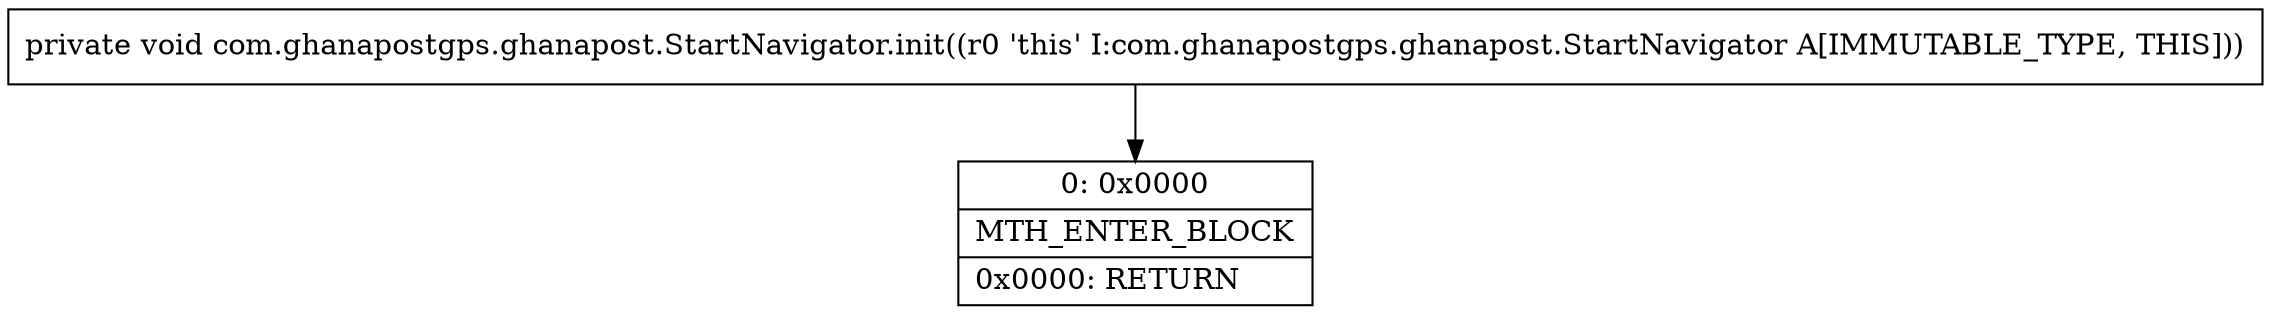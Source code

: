 digraph "CFG forcom.ghanapostgps.ghanapost.StartNavigator.init()V" {
Node_0 [shape=record,label="{0\:\ 0x0000|MTH_ENTER_BLOCK\l|0x0000: RETURN   \l}"];
MethodNode[shape=record,label="{private void com.ghanapostgps.ghanapost.StartNavigator.init((r0 'this' I:com.ghanapostgps.ghanapost.StartNavigator A[IMMUTABLE_TYPE, THIS])) }"];
MethodNode -> Node_0;
}

